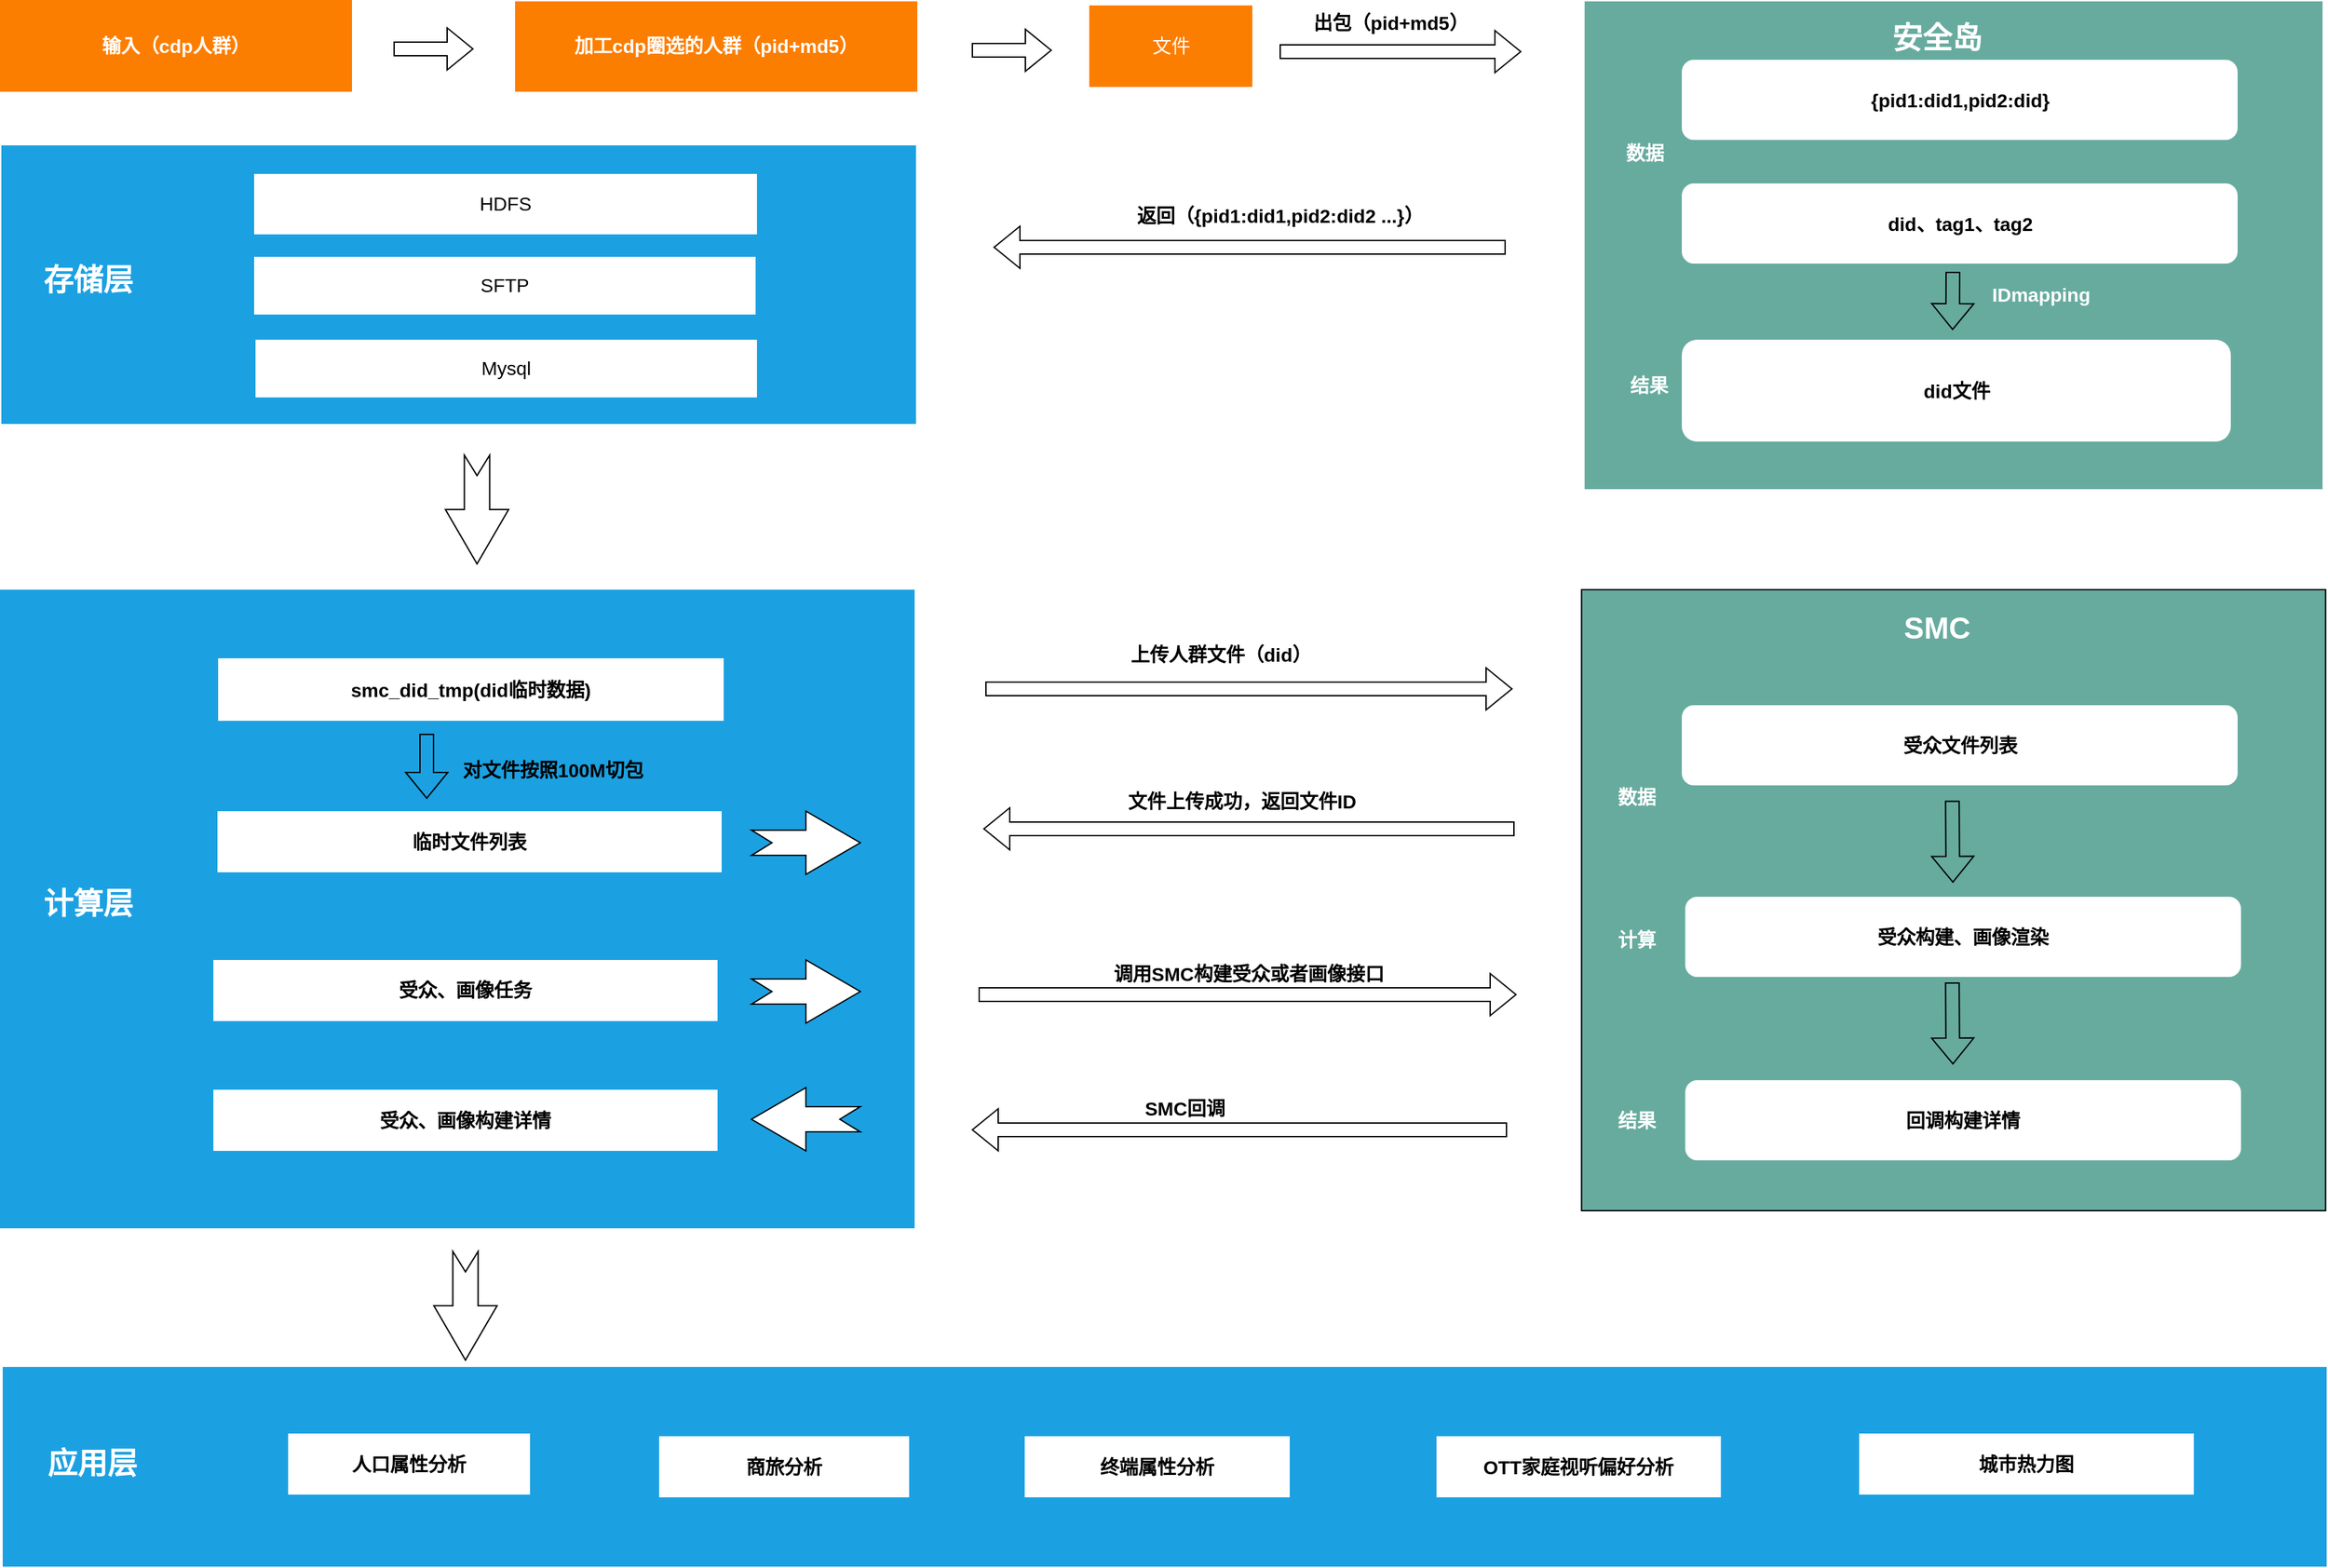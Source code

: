<mxfile version="21.1.2" type="github">
  <diagram name="第 1 页" id="7fXY0yZBquvqDx3KHDn1">
    <mxGraphModel dx="2331" dy="1966" grid="0" gridSize="10" guides="1" tooltips="1" connect="1" arrows="1" fold="1" page="0" pageScale="1" pageWidth="1700" pageHeight="1100" math="0" shadow="0">
      <root>
        <mxCell id="0" />
        <mxCell id="1" parent="0" />
        <mxCell id="gfVVBqXn79-pAVJmNeN2-7" value="出包（pid+md5）" style="text;html=1;strokeColor=none;fillColor=none;align=center;verticalAlign=middle;whiteSpace=wrap;rounded=0;fontStyle=1;fontSize=14;" parent="1" vertex="1">
          <mxGeometry x="1002.5" y="-704" width="143" height="28" as="geometry" />
        </mxCell>
        <mxCell id="gfVVBqXn79-pAVJmNeN2-11" value="" style="shape=flexArrow;endArrow=classic;html=1;rounded=0;" parent="1" edge="1">
          <mxGeometry width="50" height="50" relative="1" as="geometry">
            <mxPoint x="1159" y="-525" as="sourcePoint" />
            <mxPoint x="782" y="-525" as="targetPoint" />
          </mxGeometry>
        </mxCell>
        <mxCell id="gfVVBqXn79-pAVJmNeN2-12" value="返回（{pid1:did1,pid2:did2 ...}）" style="text;html=1;strokeColor=none;fillColor=none;align=center;verticalAlign=middle;whiteSpace=wrap;rounded=0;fontStyle=1;fontSize=14;" parent="1" vertex="1">
          <mxGeometry x="882" y="-562.5" width="222" height="28" as="geometry" />
        </mxCell>
        <mxCell id="gfVVBqXn79-pAVJmNeN2-21" value="" style="rounded=0;whiteSpace=wrap;html=1;labelPosition=center;verticalLabelPosition=top;align=center;verticalAlign=bottom;fillColor=#67AB9F;" parent="1" vertex="1">
          <mxGeometry x="1214.75" y="-273" width="547.5" height="457" as="geometry" />
        </mxCell>
        <mxCell id="VDL4ZSIlyJueon5hfBDS-1" value="" style="rounded=0;whiteSpace=wrap;html=1;fontSize=15;fontColor=#ffffff;fillColor=#1ba1e2;labelBackgroundColor=#33FFFF;strokeColor=none;" vertex="1" parent="1">
          <mxGeometry x="52" y="-600" width="673" height="205" as="geometry" />
        </mxCell>
        <mxCell id="VDL4ZSIlyJueon5hfBDS-2" value="&lt;font style=&quot;font-size: 22px;&quot;&gt;存储层&lt;/font&gt;" style="text;html=1;strokeColor=none;fillColor=none;align=center;verticalAlign=middle;whiteSpace=wrap;rounded=0;fontSize=22;fontColor=#FFFFFF;fontStyle=1" vertex="1" parent="1">
          <mxGeometry x="67" y="-515" width="98" height="30" as="geometry" />
        </mxCell>
        <mxCell id="VDL4ZSIlyJueon5hfBDS-4" value="&lt;span style=&quot;color: rgba(0, 0, 0, 0); font-family: monospace; font-size: 0px; text-align: start; background-color: rgb(251, 251, 251);&quot;&gt;%3CmxGraphModel%3E%3Croot%3E%3CmxCell%20id%3D%220%22%2F%3E%3CmxCell%20id%3D%221%22%20parent%3D%220%22%2F%3E%3CmxCell%20id%3D%222%22%20value%3D%22%26lt%3Bfont%20color%3D%26quot%3B%23000000%26quot%3B%20style%3D%26quot%3Bfont-size%3A%2013px%3B%26quot%3B%26gt%3B%E6%95%B0%E6%8D%AE%E5%AD%98%E5%82%A8%26lt%3B%2Ffont%26gt%3B%22%20style%3D%22text%3Bhtml%3D1%3BstrokeColor%3Dnone%3BfillColor%3Dnone%3Balign%3Dcenter%3BverticalAlign%3Dmiddle%3BwhiteSpace%3Dwrap%3Brounded%3D0%3BfontSize%3D13%3BfontColor%3D%23FFFFFF%3B%22%20vertex%3D%221%22%20parent%3D%221%22%3E%3CmxGeometry%20x%3D%22235%22%20y%3D%22165%22%20width%3D%2260%22%20height%3D%2230%22%20as%3D%22geometry%22%2F%3E%3C%2FmxCell%3E%3C%2Froot%3E%3C%2FmxGraphModel%3E&lt;/span&gt;" style="rounded=0;whiteSpace=wrap;html=1;fontSize=15;fontColor=#FFFFFF;fillColor=#1BA1E2;labelBackgroundColor=#33FFFF;strokeColor=none;" vertex="1" parent="1">
          <mxGeometry x="51" y="-273" width="673" height="470" as="geometry" />
        </mxCell>
        <mxCell id="VDL4ZSIlyJueon5hfBDS-8" value="输入（cdp人群）" style="rounded=0;whiteSpace=wrap;html=1;fillColor=#FC7E00;fontSize=14;fontStyle=1;fontColor=#FFFFFF;strokeColor=none;" vertex="1" parent="1">
          <mxGeometry x="51" y="-707" width="259" height="67.5" as="geometry" />
        </mxCell>
        <mxCell id="VDL4ZSIlyJueon5hfBDS-9" value="加工cdp圈选的人群（pid+md5）" style="rounded=0;whiteSpace=wrap;html=1;fillColor=#FC7E00;strokeColor=none;fontColor=#FFFFFF;fontSize=14;fontStyle=1" vertex="1" parent="1">
          <mxGeometry x="430" y="-706" width="296" height="66.5" as="geometry" />
        </mxCell>
        <mxCell id="VDL4ZSIlyJueon5hfBDS-10" value="文件" style="rounded=0;whiteSpace=wrap;html=1;fillColor=#FC7E00;fontColor=#FFFFFF;strokeColor=none;fontSize=14;" vertex="1" parent="1">
          <mxGeometry x="852.5" y="-703" width="120" height="60" as="geometry" />
        </mxCell>
        <mxCell id="VDL4ZSIlyJueon5hfBDS-11" value="" style="shape=flexArrow;endArrow=classic;html=1;rounded=0;" edge="1" parent="1">
          <mxGeometry width="50" height="50" relative="1" as="geometry">
            <mxPoint x="766" y="-670.0" as="sourcePoint" />
            <mxPoint x="825" y="-670.0" as="targetPoint" />
          </mxGeometry>
        </mxCell>
        <mxCell id="VDL4ZSIlyJueon5hfBDS-13" value="" style="shape=flexArrow;endArrow=classic;html=1;rounded=0;" edge="1" parent="1">
          <mxGeometry width="50" height="50" relative="1" as="geometry">
            <mxPoint x="992.5" y="-669.0" as="sourcePoint" />
            <mxPoint x="1170.5" y="-669" as="targetPoint" />
          </mxGeometry>
        </mxCell>
        <mxCell id="VDL4ZSIlyJueon5hfBDS-23" value="对文件按照100M切包" style="text;html=1;strokeColor=none;fillColor=none;align=center;verticalAlign=middle;whiteSpace=wrap;rounded=0;fontSize=14;fontStyle=1" vertex="1" parent="1">
          <mxGeometry x="385" y="-154" width="146" height="27" as="geometry" />
        </mxCell>
        <mxCell id="VDL4ZSIlyJueon5hfBDS-28" value="" style="shape=flexArrow;endArrow=classic;html=1;rounded=0;" edge="1" parent="1">
          <mxGeometry width="50" height="50" relative="1" as="geometry">
            <mxPoint x="776" y="-200" as="sourcePoint" />
            <mxPoint x="1164" y="-200" as="targetPoint" />
          </mxGeometry>
        </mxCell>
        <mxCell id="VDL4ZSIlyJueon5hfBDS-29" value="上传人群文件（did）" style="text;html=1;strokeColor=none;fillColor=none;align=center;verticalAlign=middle;whiteSpace=wrap;rounded=0;fontStyle=1;fontSize=14;" vertex="1" parent="1">
          <mxGeometry x="878" y="-239" width="143" height="28" as="geometry" />
        </mxCell>
        <mxCell id="VDL4ZSIlyJueon5hfBDS-37" value="HDFS" style="rounded=0;whiteSpace=wrap;html=1;fillColor=#FFFFFF;strokeColor=none;fontSize=14;" vertex="1" parent="1">
          <mxGeometry x="238" y="-579" width="370" height="44.5" as="geometry" />
        </mxCell>
        <mxCell id="VDL4ZSIlyJueon5hfBDS-38" value="SFTP" style="rounded=0;whiteSpace=wrap;html=1;fillColor=#FFFFFF;strokeColor=none;fontSize=14;" vertex="1" parent="1">
          <mxGeometry x="238" y="-518" width="369" height="42.5" as="geometry" />
        </mxCell>
        <mxCell id="VDL4ZSIlyJueon5hfBDS-45" value="" style="shape=flexArrow;endArrow=classic;html=1;rounded=0;" edge="1" parent="1">
          <mxGeometry width="50" height="50" relative="1" as="geometry">
            <mxPoint x="1165.5" y="-97" as="sourcePoint" />
            <mxPoint x="774.5" y="-97" as="targetPoint" />
          </mxGeometry>
        </mxCell>
        <mxCell id="VDL4ZSIlyJueon5hfBDS-46" value="文件上传成功，返回文件ID" style="text;html=1;strokeColor=none;fillColor=none;align=center;verticalAlign=middle;whiteSpace=wrap;rounded=0;fontSize=14;fontStyle=1" vertex="1" parent="1">
          <mxGeometry x="869.5" y="-132" width="190" height="30" as="geometry" />
        </mxCell>
        <mxCell id="VDL4ZSIlyJueon5hfBDS-51" value="" style="shape=flexArrow;endArrow=classic;html=1;rounded=0;" edge="1" parent="1">
          <mxGeometry width="50" height="50" relative="1" as="geometry">
            <mxPoint x="771" y="25" as="sourcePoint" />
            <mxPoint x="1167" y="25" as="targetPoint" />
          </mxGeometry>
        </mxCell>
        <mxCell id="VDL4ZSIlyJueon5hfBDS-53" value="调用SMC构建受众或者画像接口" style="text;html=1;strokeColor=none;fillColor=none;align=center;verticalAlign=middle;whiteSpace=wrap;rounded=0;fontStyle=1;fontSize=14;" vertex="1" parent="1">
          <mxGeometry x="862" y="-5" width="216" height="30" as="geometry" />
        </mxCell>
        <mxCell id="VDL4ZSIlyJueon5hfBDS-58" value="" style="shape=flexArrow;endArrow=classic;html=1;rounded=0;" edge="1" parent="1">
          <mxGeometry width="50" height="50" relative="1" as="geometry">
            <mxPoint x="1160" y="124.5" as="sourcePoint" />
            <mxPoint x="766" y="124.5" as="targetPoint" />
          </mxGeometry>
        </mxCell>
        <mxCell id="VDL4ZSIlyJueon5hfBDS-59" value="SMC回调" style="text;html=1;strokeColor=none;fillColor=none;align=center;verticalAlign=middle;whiteSpace=wrap;rounded=0;fontStyle=1;fontSize=14;" vertex="1" parent="1">
          <mxGeometry x="871" y="93.5" width="104" height="30" as="geometry" />
        </mxCell>
        <mxCell id="VDL4ZSIlyJueon5hfBDS-61" value="" style="rounded=0;whiteSpace=wrap;html=1;fillColor=#67AB9F;strokeColor=none;strokeWidth=3;" vertex="1" parent="1">
          <mxGeometry x="1217" y="-706" width="543" height="359" as="geometry" />
        </mxCell>
        <mxCell id="VDL4ZSIlyJueon5hfBDS-62" value="&lt;font color=&quot;#000000&quot;&gt;&lt;b&gt;did、tag1、tag2&lt;/b&gt;&lt;/font&gt;" style="rounded=1;whiteSpace=wrap;html=1;fillColor=#FFFFFF;strokeColor=none;fontColor=#ffffff;fontSize=14;" vertex="1" parent="1">
          <mxGeometry x="1288.5" y="-572" width="409" height="59" as="geometry" />
        </mxCell>
        <mxCell id="VDL4ZSIlyJueon5hfBDS-63" value="&lt;font color=&quot;#000000&quot;&gt;&lt;b&gt;did文件&lt;/b&gt;&lt;/font&gt;" style="rounded=1;whiteSpace=wrap;html=1;fillColor=#FFFFFF;strokeColor=none;fontColor=#ffffff;fontSize=14;" vertex="1" parent="1">
          <mxGeometry x="1288.5" y="-457" width="404" height="75" as="geometry" />
        </mxCell>
        <mxCell id="VDL4ZSIlyJueon5hfBDS-64" value="&lt;font color=&quot;#ffffff&quot;&gt;数据&lt;/font&gt;" style="text;html=1;strokeColor=none;fillColor=none;align=center;verticalAlign=middle;whiteSpace=wrap;rounded=0;fontSize=14;fontStyle=1" vertex="1" parent="1">
          <mxGeometry x="1212" y="-609" width="98.5" height="30" as="geometry" />
        </mxCell>
        <mxCell id="VDL4ZSIlyJueon5hfBDS-65" value="&lt;font color=&quot;#ffffff&quot;&gt;结果&lt;/font&gt;" style="text;html=1;strokeColor=none;fillColor=none;align=center;verticalAlign=middle;whiteSpace=wrap;rounded=0;fontSize=14;fontStyle=1" vertex="1" parent="1">
          <mxGeometry x="1214.75" y="-441" width="98.5" height="35" as="geometry" />
        </mxCell>
        <mxCell id="VDL4ZSIlyJueon5hfBDS-66" value="&lt;font color=&quot;#ffffff&quot; style=&quot;font-size: 22px;&quot;&gt;安全岛&lt;/font&gt;" style="text;html=1;strokeColor=none;fillColor=none;align=center;verticalAlign=middle;whiteSpace=wrap;rounded=0;fontSize=14;fontStyle=1;fontColor=#000000;" vertex="1" parent="1">
          <mxGeometry x="1426.5" y="-693" width="98.5" height="30" as="geometry" />
        </mxCell>
        <mxCell id="VDL4ZSIlyJueon5hfBDS-69" value="" style="shape=flexArrow;endArrow=classic;html=1;rounded=0;" edge="1" parent="1">
          <mxGeometry width="50" height="50" relative="1" as="geometry">
            <mxPoint x="1488" y="-507" as="sourcePoint" />
            <mxPoint x="1487.79" y="-464" as="targetPoint" />
          </mxGeometry>
        </mxCell>
        <mxCell id="VDL4ZSIlyJueon5hfBDS-70" value="IDmapping" style="text;html=1;strokeColor=none;fillColor=none;align=center;verticalAlign=middle;whiteSpace=wrap;rounded=0;fontColor=#FFFFFF;fontSize=14;fontStyle=1" vertex="1" parent="1">
          <mxGeometry x="1523" y="-505.5" width="60" height="30" as="geometry" />
        </mxCell>
        <mxCell id="VDL4ZSIlyJueon5hfBDS-72" value="" style="shape=flexArrow;endArrow=classic;html=1;rounded=0;" edge="1" parent="1">
          <mxGeometry width="50" height="50" relative="1" as="geometry">
            <mxPoint x="340.5" y="-671.0" as="sourcePoint" />
            <mxPoint x="399.5" y="-671.0" as="targetPoint" />
          </mxGeometry>
        </mxCell>
        <mxCell id="VDL4ZSIlyJueon5hfBDS-73" value="&lt;font style=&quot;font-size: 22px;&quot;&gt;计算层&lt;/font&gt;" style="text;html=1;strokeColor=none;fillColor=none;align=center;verticalAlign=middle;whiteSpace=wrap;rounded=0;fontSize=22;fontColor=#FFFFFF;fontStyle=1" vertex="1" parent="1">
          <mxGeometry x="67" y="-56" width="98" height="30" as="geometry" />
        </mxCell>
        <mxCell id="VDL4ZSIlyJueon5hfBDS-76" value="Mysql" style="rounded=0;whiteSpace=wrap;html=1;fillColor=#FFFFFF;strokeColor=none;fontSize=14;" vertex="1" parent="1">
          <mxGeometry x="239" y="-457" width="369" height="42.5" as="geometry" />
        </mxCell>
        <mxCell id="VDL4ZSIlyJueon5hfBDS-79" value="smc_did_tmp(did临时数据)" style="rounded=0;whiteSpace=wrap;html=1;fillColor=#FFFFFF;strokeColor=#FFFFFF;fontSize=14;fontStyle=1" vertex="1" parent="1">
          <mxGeometry x="212" y="-222" width="371" height="45" as="geometry" />
        </mxCell>
        <mxCell id="VDL4ZSIlyJueon5hfBDS-83" value="" style="shape=flexArrow;endArrow=classic;html=1;rounded=0;" edge="1" parent="1">
          <mxGeometry width="50" height="50" relative="1" as="geometry">
            <mxPoint x="365" y="-167" as="sourcePoint" />
            <mxPoint x="365" y="-119" as="targetPoint" />
          </mxGeometry>
        </mxCell>
        <mxCell id="VDL4ZSIlyJueon5hfBDS-84" value="临时文件列表" style="rounded=0;whiteSpace=wrap;html=1;fillColor=#FFFFFF;strokeColor=none;fontSize=14;fontStyle=1" vertex="1" parent="1">
          <mxGeometry x="211" y="-110" width="371" height="45" as="geometry" />
        </mxCell>
        <mxCell id="VDL4ZSIlyJueon5hfBDS-88" value="&lt;font color=&quot;#ffffff&quot; style=&quot;font-size: 22px;&quot;&gt;SMC&lt;/font&gt;" style="text;html=1;strokeColor=none;fillColor=none;align=center;verticalAlign=middle;whiteSpace=wrap;rounded=0;fontSize=14;fontStyle=1;fontColor=#000000;" vertex="1" parent="1">
          <mxGeometry x="1426.5" y="-259" width="98.5" height="30" as="geometry" />
        </mxCell>
        <mxCell id="VDL4ZSIlyJueon5hfBDS-89" value="" style="html=1;shadow=0;dashed=0;align=center;verticalAlign=middle;shape=mxgraph.arrows2.arrow;dy=0.6;dx=40;notch=15;" vertex="1" parent="1">
          <mxGeometry x="604" y="-110" width="80" height="46.5" as="geometry" />
        </mxCell>
        <mxCell id="VDL4ZSIlyJueon5hfBDS-90" value="x" style="rounded=0;whiteSpace=wrap;html=1;fontSize=15;fontColor=#ffffff;fillColor=#1ba1e2;labelBackgroundColor=#33FFFF;strokeColor=none;" vertex="1" parent="1">
          <mxGeometry x="53" y="299" width="1710" height="147" as="geometry" />
        </mxCell>
        <mxCell id="VDL4ZSIlyJueon5hfBDS-91" value="&lt;font style=&quot;font-size: 22px;&quot;&gt;应用层&lt;/font&gt;" style="text;html=1;strokeColor=none;fillColor=none;align=center;verticalAlign=middle;whiteSpace=wrap;rounded=0;fontSize=22;fontColor=#FFFFFF;fontStyle=1" vertex="1" parent="1">
          <mxGeometry x="70" y="355.5" width="98" height="30" as="geometry" />
        </mxCell>
        <mxCell id="VDL4ZSIlyJueon5hfBDS-93" value="" style="html=1;shadow=0;dashed=0;align=center;verticalAlign=middle;shape=mxgraph.arrows2.arrow;dy=0.6;dx=40;notch=15;rotation=-180;direction=north;" vertex="1" parent="1">
          <mxGeometry x="378.75" y="-372" width="46.5" height="80" as="geometry" />
        </mxCell>
        <mxCell id="VDL4ZSIlyJueon5hfBDS-96" value="受众、画像任务" style="rounded=0;whiteSpace=wrap;html=1;fillColor=#FFFFFF;strokeColor=none;fontSize=14;fontStyle=1" vertex="1" parent="1">
          <mxGeometry x="208" y="-0.5" width="371" height="45" as="geometry" />
        </mxCell>
        <mxCell id="VDL4ZSIlyJueon5hfBDS-97" value="受众、画像构建详情" style="rounded=0;whiteSpace=wrap;html=1;fillColor=#FFFFFF;strokeColor=none;fontSize=14;fontStyle=1" vertex="1" parent="1">
          <mxGeometry x="208" y="95" width="371" height="45" as="geometry" />
        </mxCell>
        <mxCell id="VDL4ZSIlyJueon5hfBDS-98" value="" style="html=1;shadow=0;dashed=0;align=center;verticalAlign=middle;shape=mxgraph.arrows2.arrow;dy=0.6;dx=40;notch=15;" vertex="1" parent="1">
          <mxGeometry x="604" y="-0.5" width="80" height="46.5" as="geometry" />
        </mxCell>
        <mxCell id="VDL4ZSIlyJueon5hfBDS-99" value="" style="html=1;shadow=0;dashed=0;align=center;verticalAlign=middle;shape=mxgraph.arrows2.arrow;dy=0.6;dx=40;notch=15;rotation=-180;" vertex="1" parent="1">
          <mxGeometry x="604" y="93.5" width="80" height="46.5" as="geometry" />
        </mxCell>
        <mxCell id="VDL4ZSIlyJueon5hfBDS-100" value="&lt;font color=&quot;#000000&quot;&gt;&lt;b&gt;受众文件列表&lt;/b&gt;&lt;/font&gt;" style="rounded=1;whiteSpace=wrap;html=1;fillColor=#FFFFFF;strokeColor=none;fontColor=#ffffff;fontSize=14;" vertex="1" parent="1">
          <mxGeometry x="1288.5" y="-188" width="409" height="59" as="geometry" />
        </mxCell>
        <mxCell id="VDL4ZSIlyJueon5hfBDS-101" value="&lt;font color=&quot;#000000&quot;&gt;&lt;b&gt;受众构建、画像渲染&lt;/b&gt;&lt;/font&gt;" style="rounded=1;whiteSpace=wrap;html=1;fillColor=#FFFFFF;strokeColor=none;fontColor=#ffffff;fontSize=14;" vertex="1" parent="1">
          <mxGeometry x="1291" y="-47" width="409" height="59" as="geometry" />
        </mxCell>
        <mxCell id="VDL4ZSIlyJueon5hfBDS-102" value="&lt;font color=&quot;#ffffff&quot;&gt;数据&lt;/font&gt;" style="text;html=1;strokeColor=none;fillColor=none;align=center;verticalAlign=middle;whiteSpace=wrap;rounded=0;fontSize=14;fontStyle=1" vertex="1" parent="1">
          <mxGeometry x="1206" y="-135.5" width="98.5" height="30" as="geometry" />
        </mxCell>
        <mxCell id="VDL4ZSIlyJueon5hfBDS-103" value="&lt;font color=&quot;#ffffff&quot;&gt;计算&lt;/font&gt;" style="text;html=1;strokeColor=none;fillColor=none;align=center;verticalAlign=middle;whiteSpace=wrap;rounded=0;fontSize=14;fontStyle=1" vertex="1" parent="1">
          <mxGeometry x="1206" y="-30.5" width="98.5" height="30" as="geometry" />
        </mxCell>
        <mxCell id="VDL4ZSIlyJueon5hfBDS-104" value="" style="shape=flexArrow;endArrow=classic;html=1;rounded=0;" edge="1" parent="1">
          <mxGeometry width="50" height="50" relative="1" as="geometry">
            <mxPoint x="1487.59" y="-117.75" as="sourcePoint" />
            <mxPoint x="1488" y="-57.25" as="targetPoint" />
          </mxGeometry>
        </mxCell>
        <mxCell id="VDL4ZSIlyJueon5hfBDS-105" value="&lt;font color=&quot;#000000&quot;&gt;&lt;b&gt;回调构建详情&lt;/b&gt;&lt;/font&gt;" style="rounded=1;whiteSpace=wrap;html=1;fillColor=#FFFFFF;strokeColor=none;fontColor=#ffffff;fontSize=14;" vertex="1" parent="1">
          <mxGeometry x="1291" y="88" width="409" height="59" as="geometry" />
        </mxCell>
        <mxCell id="VDL4ZSIlyJueon5hfBDS-106" value="&lt;font color=&quot;#ffffff&quot;&gt;结果&lt;/font&gt;" style="text;html=1;strokeColor=none;fillColor=none;align=center;verticalAlign=middle;whiteSpace=wrap;rounded=0;fontSize=14;fontStyle=1" vertex="1" parent="1">
          <mxGeometry x="1206" y="102.5" width="98.5" height="30" as="geometry" />
        </mxCell>
        <mxCell id="VDL4ZSIlyJueon5hfBDS-107" value="" style="shape=flexArrow;endArrow=classic;html=1;rounded=0;" edge="1" parent="1">
          <mxGeometry width="50" height="50" relative="1" as="geometry">
            <mxPoint x="1487.59" y="16" as="sourcePoint" />
            <mxPoint x="1488" y="76.5" as="targetPoint" />
          </mxGeometry>
        </mxCell>
        <mxCell id="VDL4ZSIlyJueon5hfBDS-108" value="人口属性分析" style="rounded=0;whiteSpace=wrap;html=1;fillColor=#FFFFFF;strokeColor=none;fontSize=14;fontStyle=1" vertex="1" parent="1">
          <mxGeometry x="263" y="348" width="178" height="45" as="geometry" />
        </mxCell>
        <mxCell id="VDL4ZSIlyJueon5hfBDS-109" value="商旅分析" style="rounded=0;whiteSpace=wrap;html=1;fillColor=#FFFFFF;strokeColor=none;fontSize=14;fontStyle=1" vertex="1" parent="1">
          <mxGeometry x="536" y="350" width="184" height="45" as="geometry" />
        </mxCell>
        <mxCell id="VDL4ZSIlyJueon5hfBDS-110" value="终端属性分析" style="rounded=0;whiteSpace=wrap;html=1;fillColor=#FFFFFF;strokeColor=none;fontSize=14;fontStyle=1" vertex="1" parent="1">
          <mxGeometry x="805" y="350" width="195" height="45" as="geometry" />
        </mxCell>
        <mxCell id="VDL4ZSIlyJueon5hfBDS-111" value="OTT家庭视听偏好分析" style="rounded=0;whiteSpace=wrap;html=1;fillColor=#FFFFFF;strokeColor=none;fontSize=14;fontStyle=1" vertex="1" parent="1">
          <mxGeometry x="1108" y="350" width="209.25" height="45" as="geometry" />
        </mxCell>
        <mxCell id="VDL4ZSIlyJueon5hfBDS-112" value="城市热力图" style="rounded=0;whiteSpace=wrap;html=1;fillColor=#FFFFFF;strokeColor=none;fontSize=14;fontStyle=1" vertex="1" parent="1">
          <mxGeometry x="1419" y="348" width="246.25" height="45" as="geometry" />
        </mxCell>
        <mxCell id="VDL4ZSIlyJueon5hfBDS-113" value="" style="html=1;shadow=0;dashed=0;align=center;verticalAlign=middle;shape=mxgraph.arrows2.arrow;dy=0.6;dx=40;notch=15;rotation=-180;direction=north;" vertex="1" parent="1">
          <mxGeometry x="370.25" y="214" width="46.5" height="80" as="geometry" />
        </mxCell>
        <mxCell id="VDL4ZSIlyJueon5hfBDS-117" value="&lt;font color=&quot;#000000&quot;&gt;&lt;b&gt;{pid1:did1,pid2:did}&lt;/b&gt;&lt;/font&gt;" style="rounded=1;whiteSpace=wrap;html=1;fillColor=#FFFFFF;strokeColor=none;fontColor=#ffffff;fontSize=14;" vertex="1" parent="1">
          <mxGeometry x="1288.5" y="-663" width="409" height="59" as="geometry" />
        </mxCell>
      </root>
    </mxGraphModel>
  </diagram>
</mxfile>
